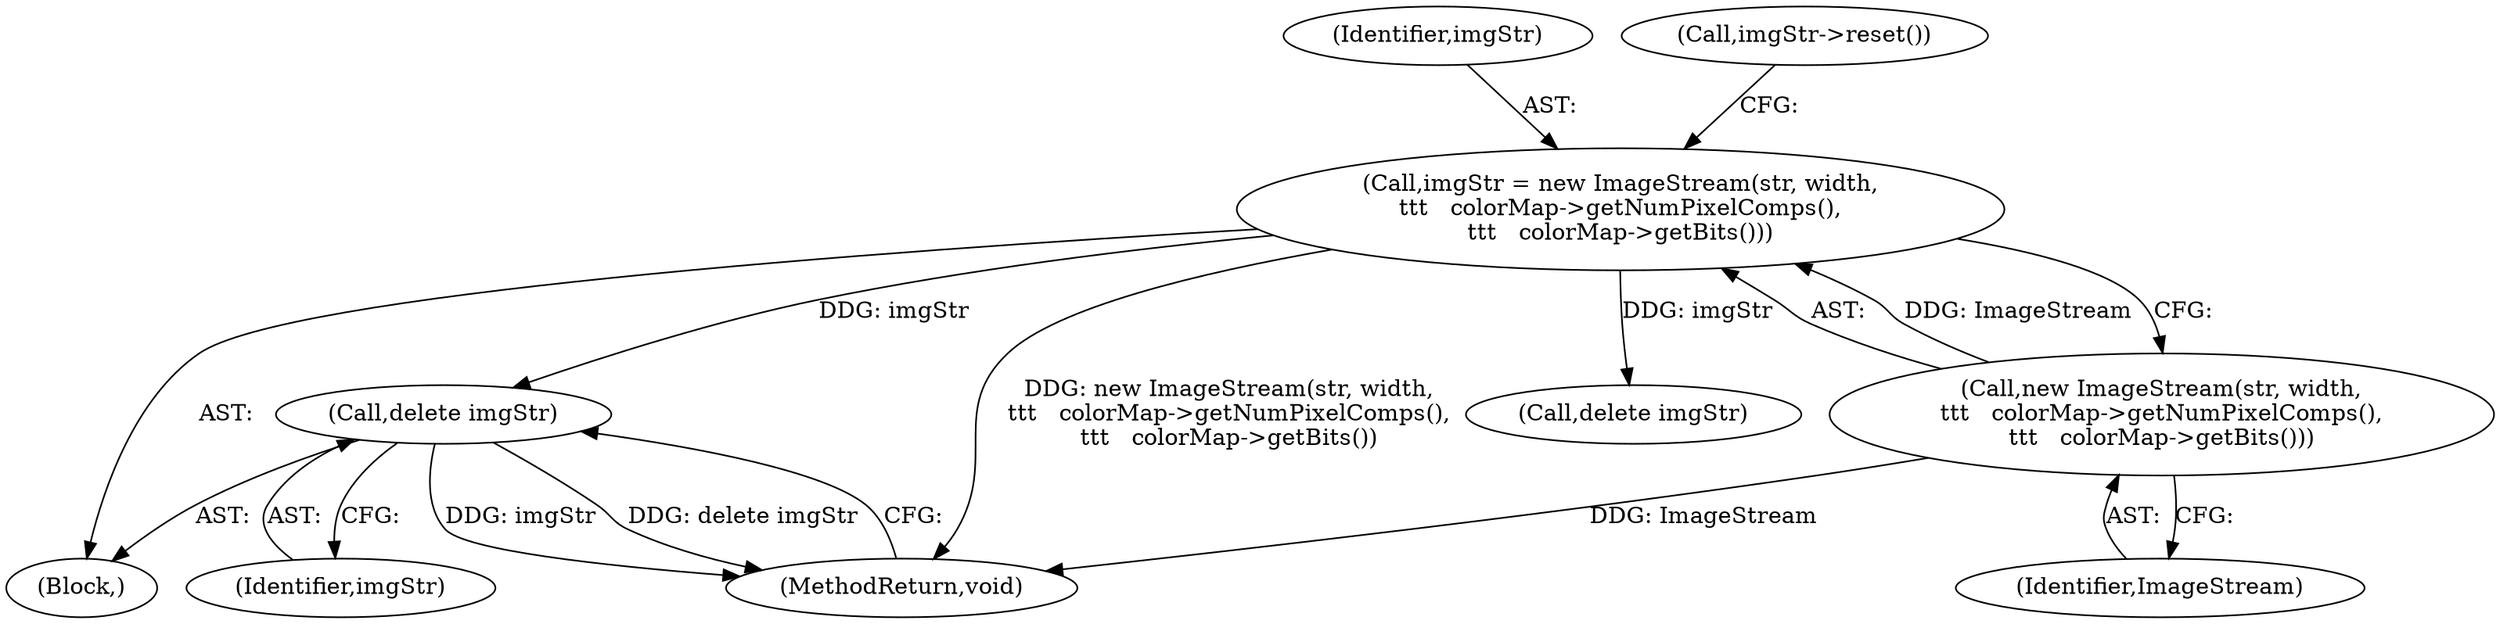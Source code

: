 digraph "0_poppler_7b2d314a61fd0e12f47c62996cb49ec0d1ba747a@API" {
"1000348" [label="(Call,delete imgStr)"];
"1000132" [label="(Call,imgStr = new ImageStream(str, width,\n\t\t\t   colorMap->getNumPixelComps(),\n\t\t\t   colorMap->getBits()))"];
"1000134" [label="(Call,new ImageStream(str, width,\n\t\t\t   colorMap->getNumPixelComps(),\n\t\t\t   colorMap->getBits()))"];
"1000135" [label="(Identifier,ImageStream)"];
"1000348" [label="(Call,delete imgStr)"];
"1000350" [label="(MethodReturn,void)"];
"1000349" [label="(Identifier,imgStr)"];
"1000133" [label="(Identifier,imgStr)"];
"1000136" [label="(Call,imgStr->reset())"];
"1000289" [label="(Call,delete imgStr)"];
"1000134" [label="(Call,new ImageStream(str, width,\n\t\t\t   colorMap->getNumPixelComps(),\n\t\t\t   colorMap->getBits()))"];
"1000132" [label="(Call,imgStr = new ImageStream(str, width,\n\t\t\t   colorMap->getNumPixelComps(),\n\t\t\t   colorMap->getBits()))"];
"1000111" [label="(Block,)"];
"1000348" -> "1000111"  [label="AST: "];
"1000348" -> "1000349"  [label="CFG: "];
"1000349" -> "1000348"  [label="AST: "];
"1000350" -> "1000348"  [label="CFG: "];
"1000348" -> "1000350"  [label="DDG: imgStr"];
"1000348" -> "1000350"  [label="DDG: delete imgStr"];
"1000132" -> "1000348"  [label="DDG: imgStr"];
"1000132" -> "1000111"  [label="AST: "];
"1000132" -> "1000134"  [label="CFG: "];
"1000133" -> "1000132"  [label="AST: "];
"1000134" -> "1000132"  [label="AST: "];
"1000136" -> "1000132"  [label="CFG: "];
"1000132" -> "1000350"  [label="DDG: new ImageStream(str, width,\n\t\t\t   colorMap->getNumPixelComps(),\n\t\t\t   colorMap->getBits())"];
"1000134" -> "1000132"  [label="DDG: ImageStream"];
"1000132" -> "1000289"  [label="DDG: imgStr"];
"1000134" -> "1000135"  [label="CFG: "];
"1000135" -> "1000134"  [label="AST: "];
"1000134" -> "1000350"  [label="DDG: ImageStream"];
}
